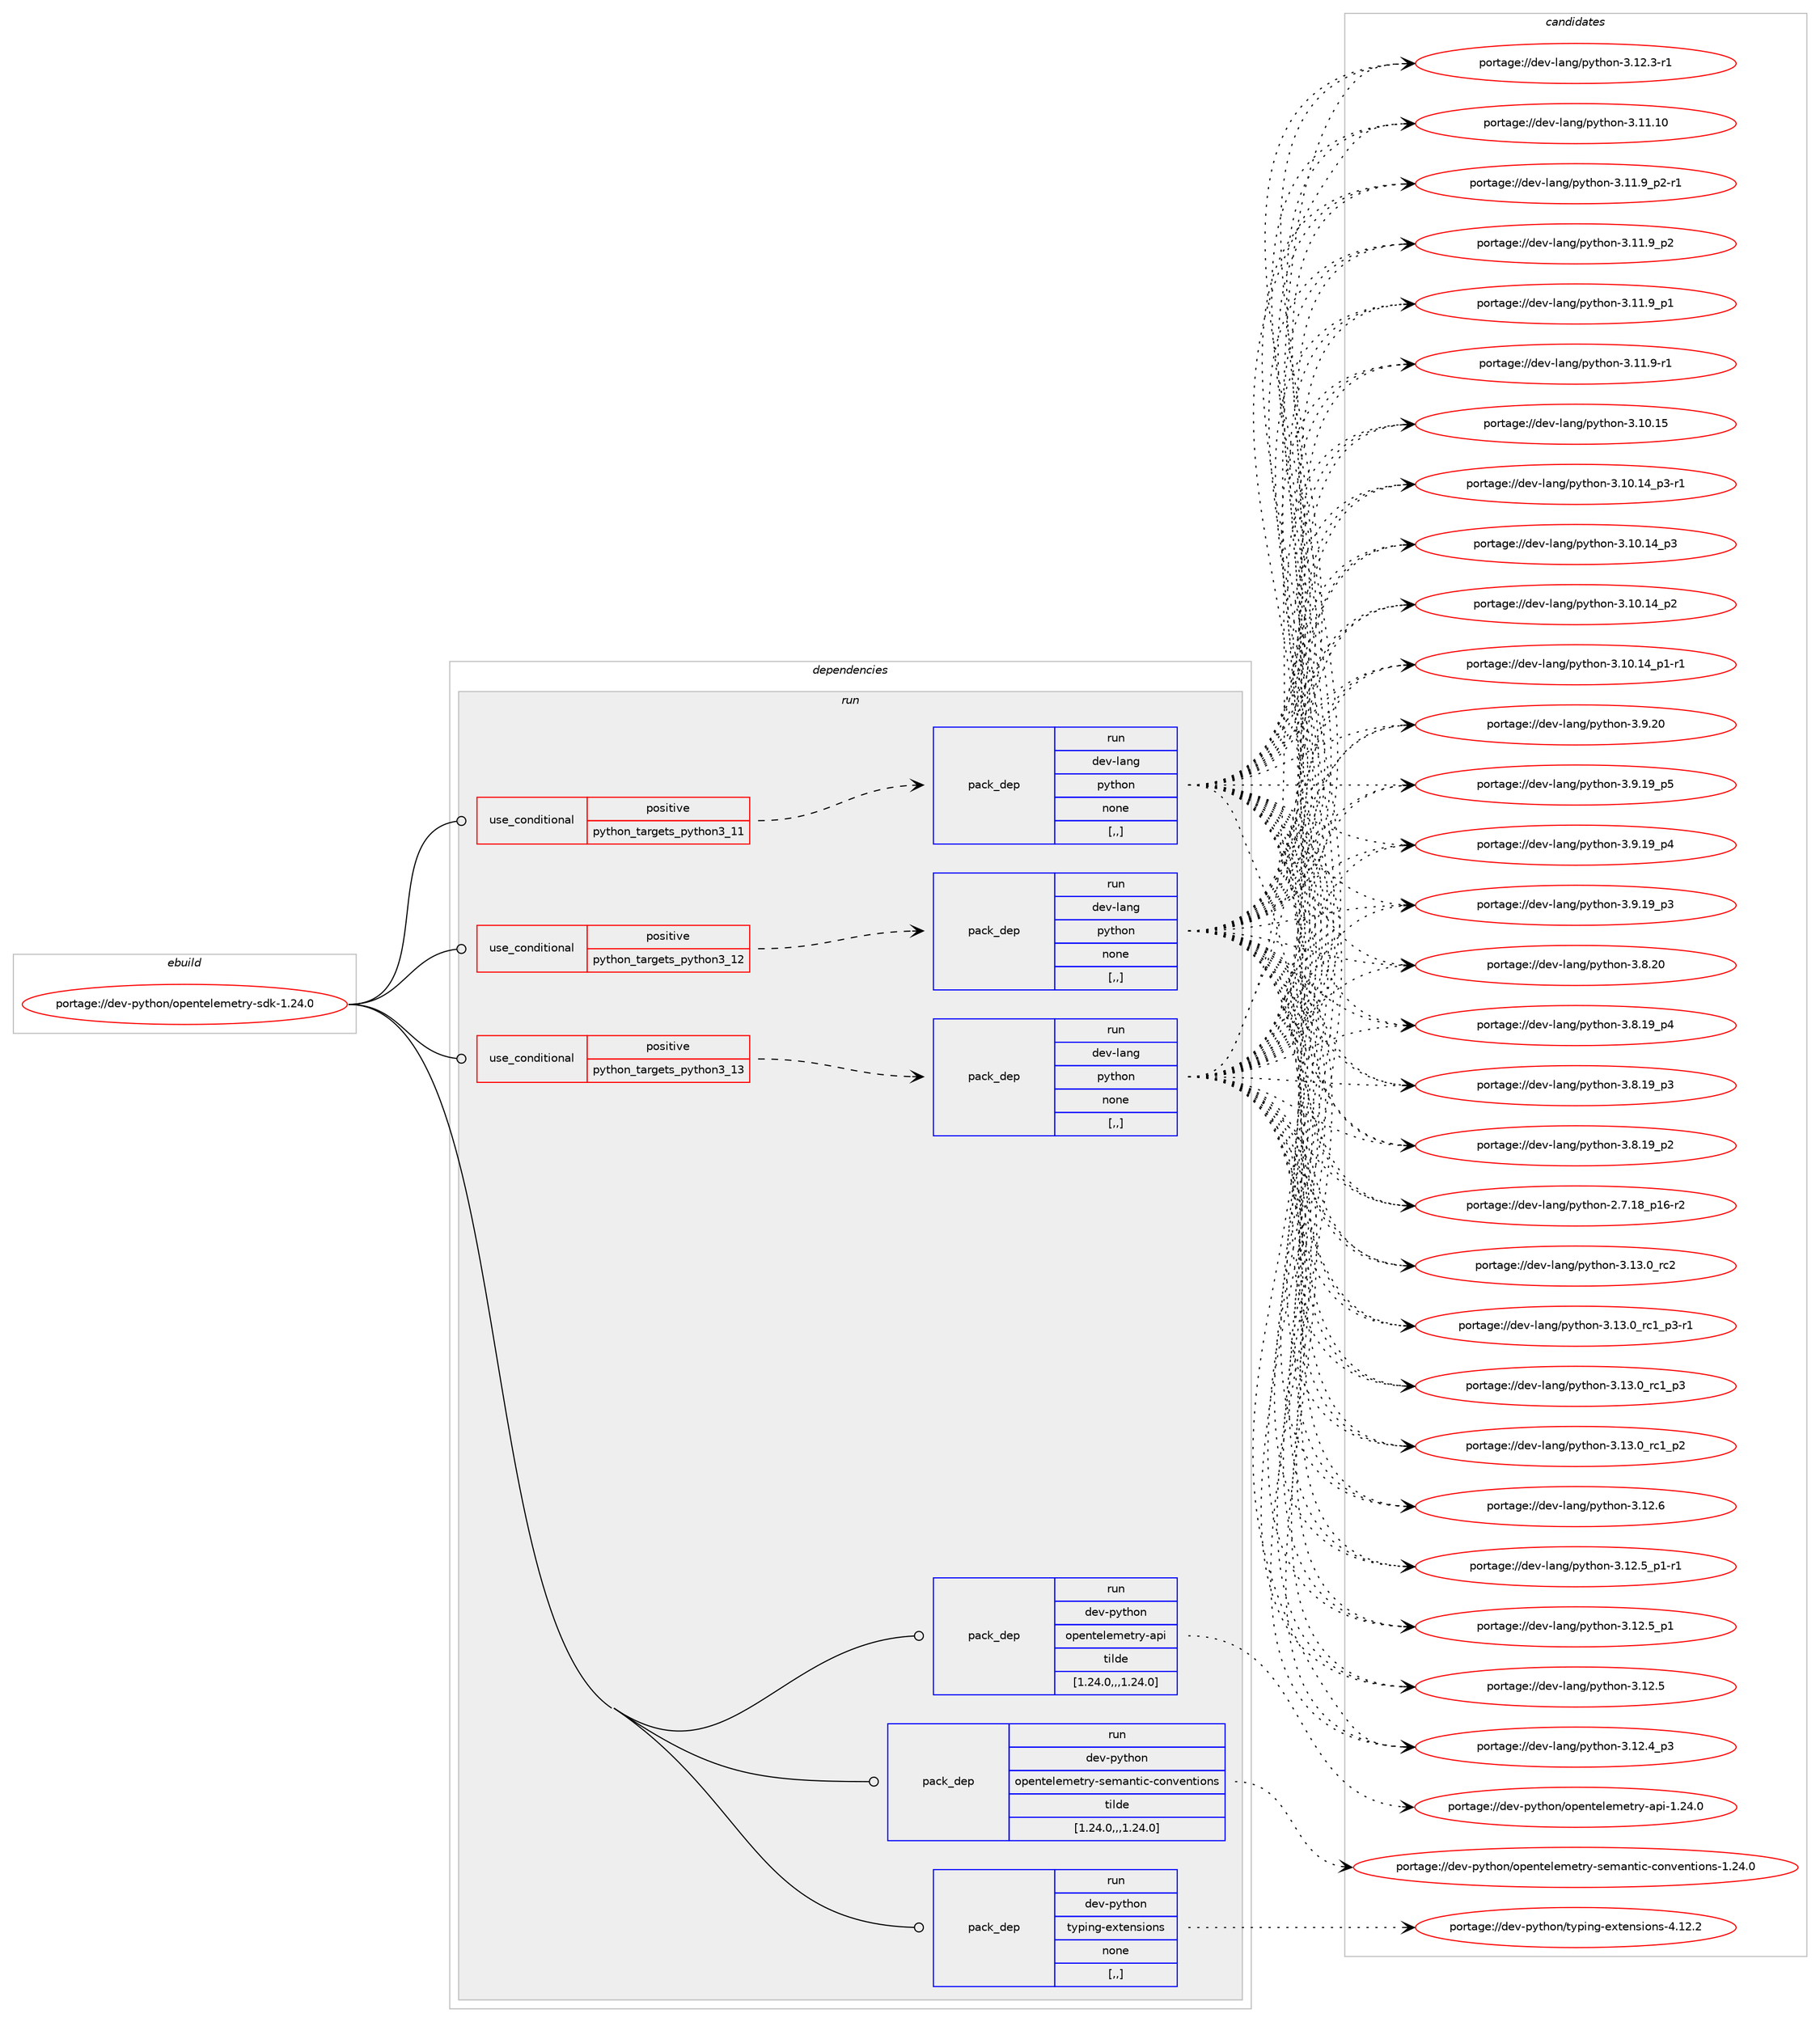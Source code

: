 digraph prolog {

# *************
# Graph options
# *************

newrank=true;
concentrate=true;
compound=true;
graph [rankdir=LR,fontname=Helvetica,fontsize=10,ranksep=1.5];#, ranksep=2.5, nodesep=0.2];
edge  [arrowhead=vee];
node  [fontname=Helvetica,fontsize=10];

# **********
# The ebuild
# **********

subgraph cluster_leftcol {
color=gray;
label=<<i>ebuild</i>>;
id [label="portage://dev-python/opentelemetry-sdk-1.24.0", color=red, width=4, href="../dev-python/opentelemetry-sdk-1.24.0.svg"];
}

# ****************
# The dependencies
# ****************

subgraph cluster_midcol {
color=gray;
label=<<i>dependencies</i>>;
subgraph cluster_compile {
fillcolor="#eeeeee";
style=filled;
label=<<i>compile</i>>;
}
subgraph cluster_compileandrun {
fillcolor="#eeeeee";
style=filled;
label=<<i>compile and run</i>>;
}
subgraph cluster_run {
fillcolor="#eeeeee";
style=filled;
label=<<i>run</i>>;
subgraph cond165918 {
dependency647755 [label=<<TABLE BORDER="0" CELLBORDER="1" CELLSPACING="0" CELLPADDING="4"><TR><TD ROWSPAN="3" CELLPADDING="10">use_conditional</TD></TR><TR><TD>positive</TD></TR><TR><TD>python_targets_python3_11</TD></TR></TABLE>>, shape=none, color=red];
subgraph pack477018 {
dependency647756 [label=<<TABLE BORDER="0" CELLBORDER="1" CELLSPACING="0" CELLPADDING="4" WIDTH="220"><TR><TD ROWSPAN="6" CELLPADDING="30">pack_dep</TD></TR><TR><TD WIDTH="110">run</TD></TR><TR><TD>dev-lang</TD></TR><TR><TD>python</TD></TR><TR><TD>none</TD></TR><TR><TD>[,,]</TD></TR></TABLE>>, shape=none, color=blue];
}
dependency647755:e -> dependency647756:w [weight=20,style="dashed",arrowhead="vee"];
}
id:e -> dependency647755:w [weight=20,style="solid",arrowhead="odot"];
subgraph cond165919 {
dependency647757 [label=<<TABLE BORDER="0" CELLBORDER="1" CELLSPACING="0" CELLPADDING="4"><TR><TD ROWSPAN="3" CELLPADDING="10">use_conditional</TD></TR><TR><TD>positive</TD></TR><TR><TD>python_targets_python3_12</TD></TR></TABLE>>, shape=none, color=red];
subgraph pack477019 {
dependency647758 [label=<<TABLE BORDER="0" CELLBORDER="1" CELLSPACING="0" CELLPADDING="4" WIDTH="220"><TR><TD ROWSPAN="6" CELLPADDING="30">pack_dep</TD></TR><TR><TD WIDTH="110">run</TD></TR><TR><TD>dev-lang</TD></TR><TR><TD>python</TD></TR><TR><TD>none</TD></TR><TR><TD>[,,]</TD></TR></TABLE>>, shape=none, color=blue];
}
dependency647757:e -> dependency647758:w [weight=20,style="dashed",arrowhead="vee"];
}
id:e -> dependency647757:w [weight=20,style="solid",arrowhead="odot"];
subgraph cond165920 {
dependency647759 [label=<<TABLE BORDER="0" CELLBORDER="1" CELLSPACING="0" CELLPADDING="4"><TR><TD ROWSPAN="3" CELLPADDING="10">use_conditional</TD></TR><TR><TD>positive</TD></TR><TR><TD>python_targets_python3_13</TD></TR></TABLE>>, shape=none, color=red];
subgraph pack477020 {
dependency647760 [label=<<TABLE BORDER="0" CELLBORDER="1" CELLSPACING="0" CELLPADDING="4" WIDTH="220"><TR><TD ROWSPAN="6" CELLPADDING="30">pack_dep</TD></TR><TR><TD WIDTH="110">run</TD></TR><TR><TD>dev-lang</TD></TR><TR><TD>python</TD></TR><TR><TD>none</TD></TR><TR><TD>[,,]</TD></TR></TABLE>>, shape=none, color=blue];
}
dependency647759:e -> dependency647760:w [weight=20,style="dashed",arrowhead="vee"];
}
id:e -> dependency647759:w [weight=20,style="solid",arrowhead="odot"];
subgraph pack477021 {
dependency647761 [label=<<TABLE BORDER="0" CELLBORDER="1" CELLSPACING="0" CELLPADDING="4" WIDTH="220"><TR><TD ROWSPAN="6" CELLPADDING="30">pack_dep</TD></TR><TR><TD WIDTH="110">run</TD></TR><TR><TD>dev-python</TD></TR><TR><TD>opentelemetry-api</TD></TR><TR><TD>tilde</TD></TR><TR><TD>[1.24.0,,,1.24.0]</TD></TR></TABLE>>, shape=none, color=blue];
}
id:e -> dependency647761:w [weight=20,style="solid",arrowhead="odot"];
subgraph pack477022 {
dependency647762 [label=<<TABLE BORDER="0" CELLBORDER="1" CELLSPACING="0" CELLPADDING="4" WIDTH="220"><TR><TD ROWSPAN="6" CELLPADDING="30">pack_dep</TD></TR><TR><TD WIDTH="110">run</TD></TR><TR><TD>dev-python</TD></TR><TR><TD>opentelemetry-semantic-conventions</TD></TR><TR><TD>tilde</TD></TR><TR><TD>[1.24.0,,,1.24.0]</TD></TR></TABLE>>, shape=none, color=blue];
}
id:e -> dependency647762:w [weight=20,style="solid",arrowhead="odot"];
subgraph pack477023 {
dependency647763 [label=<<TABLE BORDER="0" CELLBORDER="1" CELLSPACING="0" CELLPADDING="4" WIDTH="220"><TR><TD ROWSPAN="6" CELLPADDING="30">pack_dep</TD></TR><TR><TD WIDTH="110">run</TD></TR><TR><TD>dev-python</TD></TR><TR><TD>typing-extensions</TD></TR><TR><TD>none</TD></TR><TR><TD>[,,]</TD></TR></TABLE>>, shape=none, color=blue];
}
id:e -> dependency647763:w [weight=20,style="solid",arrowhead="odot"];
}
}

# **************
# The candidates
# **************

subgraph cluster_choices {
rank=same;
color=gray;
label=<<i>candidates</i>>;

subgraph choice477018 {
color=black;
nodesep=1;
choice10010111845108971101034711212111610411111045514649514648951149950 [label="portage://dev-lang/python-3.13.0_rc2", color=red, width=4,href="../dev-lang/python-3.13.0_rc2.svg"];
choice1001011184510897110103471121211161041111104551464951464895114994995112514511449 [label="portage://dev-lang/python-3.13.0_rc1_p3-r1", color=red, width=4,href="../dev-lang/python-3.13.0_rc1_p3-r1.svg"];
choice100101118451089711010347112121116104111110455146495146489511499499511251 [label="portage://dev-lang/python-3.13.0_rc1_p3", color=red, width=4,href="../dev-lang/python-3.13.0_rc1_p3.svg"];
choice100101118451089711010347112121116104111110455146495146489511499499511250 [label="portage://dev-lang/python-3.13.0_rc1_p2", color=red, width=4,href="../dev-lang/python-3.13.0_rc1_p2.svg"];
choice10010111845108971101034711212111610411111045514649504654 [label="portage://dev-lang/python-3.12.6", color=red, width=4,href="../dev-lang/python-3.12.6.svg"];
choice1001011184510897110103471121211161041111104551464950465395112494511449 [label="portage://dev-lang/python-3.12.5_p1-r1", color=red, width=4,href="../dev-lang/python-3.12.5_p1-r1.svg"];
choice100101118451089711010347112121116104111110455146495046539511249 [label="portage://dev-lang/python-3.12.5_p1", color=red, width=4,href="../dev-lang/python-3.12.5_p1.svg"];
choice10010111845108971101034711212111610411111045514649504653 [label="portage://dev-lang/python-3.12.5", color=red, width=4,href="../dev-lang/python-3.12.5.svg"];
choice100101118451089711010347112121116104111110455146495046529511251 [label="portage://dev-lang/python-3.12.4_p3", color=red, width=4,href="../dev-lang/python-3.12.4_p3.svg"];
choice100101118451089711010347112121116104111110455146495046514511449 [label="portage://dev-lang/python-3.12.3-r1", color=red, width=4,href="../dev-lang/python-3.12.3-r1.svg"];
choice1001011184510897110103471121211161041111104551464949464948 [label="portage://dev-lang/python-3.11.10", color=red, width=4,href="../dev-lang/python-3.11.10.svg"];
choice1001011184510897110103471121211161041111104551464949465795112504511449 [label="portage://dev-lang/python-3.11.9_p2-r1", color=red, width=4,href="../dev-lang/python-3.11.9_p2-r1.svg"];
choice100101118451089711010347112121116104111110455146494946579511250 [label="portage://dev-lang/python-3.11.9_p2", color=red, width=4,href="../dev-lang/python-3.11.9_p2.svg"];
choice100101118451089711010347112121116104111110455146494946579511249 [label="portage://dev-lang/python-3.11.9_p1", color=red, width=4,href="../dev-lang/python-3.11.9_p1.svg"];
choice100101118451089711010347112121116104111110455146494946574511449 [label="portage://dev-lang/python-3.11.9-r1", color=red, width=4,href="../dev-lang/python-3.11.9-r1.svg"];
choice1001011184510897110103471121211161041111104551464948464953 [label="portage://dev-lang/python-3.10.15", color=red, width=4,href="../dev-lang/python-3.10.15.svg"];
choice100101118451089711010347112121116104111110455146494846495295112514511449 [label="portage://dev-lang/python-3.10.14_p3-r1", color=red, width=4,href="../dev-lang/python-3.10.14_p3-r1.svg"];
choice10010111845108971101034711212111610411111045514649484649529511251 [label="portage://dev-lang/python-3.10.14_p3", color=red, width=4,href="../dev-lang/python-3.10.14_p3.svg"];
choice10010111845108971101034711212111610411111045514649484649529511250 [label="portage://dev-lang/python-3.10.14_p2", color=red, width=4,href="../dev-lang/python-3.10.14_p2.svg"];
choice100101118451089711010347112121116104111110455146494846495295112494511449 [label="portage://dev-lang/python-3.10.14_p1-r1", color=red, width=4,href="../dev-lang/python-3.10.14_p1-r1.svg"];
choice10010111845108971101034711212111610411111045514657465048 [label="portage://dev-lang/python-3.9.20", color=red, width=4,href="../dev-lang/python-3.9.20.svg"];
choice100101118451089711010347112121116104111110455146574649579511253 [label="portage://dev-lang/python-3.9.19_p5", color=red, width=4,href="../dev-lang/python-3.9.19_p5.svg"];
choice100101118451089711010347112121116104111110455146574649579511252 [label="portage://dev-lang/python-3.9.19_p4", color=red, width=4,href="../dev-lang/python-3.9.19_p4.svg"];
choice100101118451089711010347112121116104111110455146574649579511251 [label="portage://dev-lang/python-3.9.19_p3", color=red, width=4,href="../dev-lang/python-3.9.19_p3.svg"];
choice10010111845108971101034711212111610411111045514656465048 [label="portage://dev-lang/python-3.8.20", color=red, width=4,href="../dev-lang/python-3.8.20.svg"];
choice100101118451089711010347112121116104111110455146564649579511252 [label="portage://dev-lang/python-3.8.19_p4", color=red, width=4,href="../dev-lang/python-3.8.19_p4.svg"];
choice100101118451089711010347112121116104111110455146564649579511251 [label="portage://dev-lang/python-3.8.19_p3", color=red, width=4,href="../dev-lang/python-3.8.19_p3.svg"];
choice100101118451089711010347112121116104111110455146564649579511250 [label="portage://dev-lang/python-3.8.19_p2", color=red, width=4,href="../dev-lang/python-3.8.19_p2.svg"];
choice100101118451089711010347112121116104111110455046554649569511249544511450 [label="portage://dev-lang/python-2.7.18_p16-r2", color=red, width=4,href="../dev-lang/python-2.7.18_p16-r2.svg"];
dependency647756:e -> choice10010111845108971101034711212111610411111045514649514648951149950:w [style=dotted,weight="100"];
dependency647756:e -> choice1001011184510897110103471121211161041111104551464951464895114994995112514511449:w [style=dotted,weight="100"];
dependency647756:e -> choice100101118451089711010347112121116104111110455146495146489511499499511251:w [style=dotted,weight="100"];
dependency647756:e -> choice100101118451089711010347112121116104111110455146495146489511499499511250:w [style=dotted,weight="100"];
dependency647756:e -> choice10010111845108971101034711212111610411111045514649504654:w [style=dotted,weight="100"];
dependency647756:e -> choice1001011184510897110103471121211161041111104551464950465395112494511449:w [style=dotted,weight="100"];
dependency647756:e -> choice100101118451089711010347112121116104111110455146495046539511249:w [style=dotted,weight="100"];
dependency647756:e -> choice10010111845108971101034711212111610411111045514649504653:w [style=dotted,weight="100"];
dependency647756:e -> choice100101118451089711010347112121116104111110455146495046529511251:w [style=dotted,weight="100"];
dependency647756:e -> choice100101118451089711010347112121116104111110455146495046514511449:w [style=dotted,weight="100"];
dependency647756:e -> choice1001011184510897110103471121211161041111104551464949464948:w [style=dotted,weight="100"];
dependency647756:e -> choice1001011184510897110103471121211161041111104551464949465795112504511449:w [style=dotted,weight="100"];
dependency647756:e -> choice100101118451089711010347112121116104111110455146494946579511250:w [style=dotted,weight="100"];
dependency647756:e -> choice100101118451089711010347112121116104111110455146494946579511249:w [style=dotted,weight="100"];
dependency647756:e -> choice100101118451089711010347112121116104111110455146494946574511449:w [style=dotted,weight="100"];
dependency647756:e -> choice1001011184510897110103471121211161041111104551464948464953:w [style=dotted,weight="100"];
dependency647756:e -> choice100101118451089711010347112121116104111110455146494846495295112514511449:w [style=dotted,weight="100"];
dependency647756:e -> choice10010111845108971101034711212111610411111045514649484649529511251:w [style=dotted,weight="100"];
dependency647756:e -> choice10010111845108971101034711212111610411111045514649484649529511250:w [style=dotted,weight="100"];
dependency647756:e -> choice100101118451089711010347112121116104111110455146494846495295112494511449:w [style=dotted,weight="100"];
dependency647756:e -> choice10010111845108971101034711212111610411111045514657465048:w [style=dotted,weight="100"];
dependency647756:e -> choice100101118451089711010347112121116104111110455146574649579511253:w [style=dotted,weight="100"];
dependency647756:e -> choice100101118451089711010347112121116104111110455146574649579511252:w [style=dotted,weight="100"];
dependency647756:e -> choice100101118451089711010347112121116104111110455146574649579511251:w [style=dotted,weight="100"];
dependency647756:e -> choice10010111845108971101034711212111610411111045514656465048:w [style=dotted,weight="100"];
dependency647756:e -> choice100101118451089711010347112121116104111110455146564649579511252:w [style=dotted,weight="100"];
dependency647756:e -> choice100101118451089711010347112121116104111110455146564649579511251:w [style=dotted,weight="100"];
dependency647756:e -> choice100101118451089711010347112121116104111110455146564649579511250:w [style=dotted,weight="100"];
dependency647756:e -> choice100101118451089711010347112121116104111110455046554649569511249544511450:w [style=dotted,weight="100"];
}
subgraph choice477019 {
color=black;
nodesep=1;
choice10010111845108971101034711212111610411111045514649514648951149950 [label="portage://dev-lang/python-3.13.0_rc2", color=red, width=4,href="../dev-lang/python-3.13.0_rc2.svg"];
choice1001011184510897110103471121211161041111104551464951464895114994995112514511449 [label="portage://dev-lang/python-3.13.0_rc1_p3-r1", color=red, width=4,href="../dev-lang/python-3.13.0_rc1_p3-r1.svg"];
choice100101118451089711010347112121116104111110455146495146489511499499511251 [label="portage://dev-lang/python-3.13.0_rc1_p3", color=red, width=4,href="../dev-lang/python-3.13.0_rc1_p3.svg"];
choice100101118451089711010347112121116104111110455146495146489511499499511250 [label="portage://dev-lang/python-3.13.0_rc1_p2", color=red, width=4,href="../dev-lang/python-3.13.0_rc1_p2.svg"];
choice10010111845108971101034711212111610411111045514649504654 [label="portage://dev-lang/python-3.12.6", color=red, width=4,href="../dev-lang/python-3.12.6.svg"];
choice1001011184510897110103471121211161041111104551464950465395112494511449 [label="portage://dev-lang/python-3.12.5_p1-r1", color=red, width=4,href="../dev-lang/python-3.12.5_p1-r1.svg"];
choice100101118451089711010347112121116104111110455146495046539511249 [label="portage://dev-lang/python-3.12.5_p1", color=red, width=4,href="../dev-lang/python-3.12.5_p1.svg"];
choice10010111845108971101034711212111610411111045514649504653 [label="portage://dev-lang/python-3.12.5", color=red, width=4,href="../dev-lang/python-3.12.5.svg"];
choice100101118451089711010347112121116104111110455146495046529511251 [label="portage://dev-lang/python-3.12.4_p3", color=red, width=4,href="../dev-lang/python-3.12.4_p3.svg"];
choice100101118451089711010347112121116104111110455146495046514511449 [label="portage://dev-lang/python-3.12.3-r1", color=red, width=4,href="../dev-lang/python-3.12.3-r1.svg"];
choice1001011184510897110103471121211161041111104551464949464948 [label="portage://dev-lang/python-3.11.10", color=red, width=4,href="../dev-lang/python-3.11.10.svg"];
choice1001011184510897110103471121211161041111104551464949465795112504511449 [label="portage://dev-lang/python-3.11.9_p2-r1", color=red, width=4,href="../dev-lang/python-3.11.9_p2-r1.svg"];
choice100101118451089711010347112121116104111110455146494946579511250 [label="portage://dev-lang/python-3.11.9_p2", color=red, width=4,href="../dev-lang/python-3.11.9_p2.svg"];
choice100101118451089711010347112121116104111110455146494946579511249 [label="portage://dev-lang/python-3.11.9_p1", color=red, width=4,href="../dev-lang/python-3.11.9_p1.svg"];
choice100101118451089711010347112121116104111110455146494946574511449 [label="portage://dev-lang/python-3.11.9-r1", color=red, width=4,href="../dev-lang/python-3.11.9-r1.svg"];
choice1001011184510897110103471121211161041111104551464948464953 [label="portage://dev-lang/python-3.10.15", color=red, width=4,href="../dev-lang/python-3.10.15.svg"];
choice100101118451089711010347112121116104111110455146494846495295112514511449 [label="portage://dev-lang/python-3.10.14_p3-r1", color=red, width=4,href="../dev-lang/python-3.10.14_p3-r1.svg"];
choice10010111845108971101034711212111610411111045514649484649529511251 [label="portage://dev-lang/python-3.10.14_p3", color=red, width=4,href="../dev-lang/python-3.10.14_p3.svg"];
choice10010111845108971101034711212111610411111045514649484649529511250 [label="portage://dev-lang/python-3.10.14_p2", color=red, width=4,href="../dev-lang/python-3.10.14_p2.svg"];
choice100101118451089711010347112121116104111110455146494846495295112494511449 [label="portage://dev-lang/python-3.10.14_p1-r1", color=red, width=4,href="../dev-lang/python-3.10.14_p1-r1.svg"];
choice10010111845108971101034711212111610411111045514657465048 [label="portage://dev-lang/python-3.9.20", color=red, width=4,href="../dev-lang/python-3.9.20.svg"];
choice100101118451089711010347112121116104111110455146574649579511253 [label="portage://dev-lang/python-3.9.19_p5", color=red, width=4,href="../dev-lang/python-3.9.19_p5.svg"];
choice100101118451089711010347112121116104111110455146574649579511252 [label="portage://dev-lang/python-3.9.19_p4", color=red, width=4,href="../dev-lang/python-3.9.19_p4.svg"];
choice100101118451089711010347112121116104111110455146574649579511251 [label="portage://dev-lang/python-3.9.19_p3", color=red, width=4,href="../dev-lang/python-3.9.19_p3.svg"];
choice10010111845108971101034711212111610411111045514656465048 [label="portage://dev-lang/python-3.8.20", color=red, width=4,href="../dev-lang/python-3.8.20.svg"];
choice100101118451089711010347112121116104111110455146564649579511252 [label="portage://dev-lang/python-3.8.19_p4", color=red, width=4,href="../dev-lang/python-3.8.19_p4.svg"];
choice100101118451089711010347112121116104111110455146564649579511251 [label="portage://dev-lang/python-3.8.19_p3", color=red, width=4,href="../dev-lang/python-3.8.19_p3.svg"];
choice100101118451089711010347112121116104111110455146564649579511250 [label="portage://dev-lang/python-3.8.19_p2", color=red, width=4,href="../dev-lang/python-3.8.19_p2.svg"];
choice100101118451089711010347112121116104111110455046554649569511249544511450 [label="portage://dev-lang/python-2.7.18_p16-r2", color=red, width=4,href="../dev-lang/python-2.7.18_p16-r2.svg"];
dependency647758:e -> choice10010111845108971101034711212111610411111045514649514648951149950:w [style=dotted,weight="100"];
dependency647758:e -> choice1001011184510897110103471121211161041111104551464951464895114994995112514511449:w [style=dotted,weight="100"];
dependency647758:e -> choice100101118451089711010347112121116104111110455146495146489511499499511251:w [style=dotted,weight="100"];
dependency647758:e -> choice100101118451089711010347112121116104111110455146495146489511499499511250:w [style=dotted,weight="100"];
dependency647758:e -> choice10010111845108971101034711212111610411111045514649504654:w [style=dotted,weight="100"];
dependency647758:e -> choice1001011184510897110103471121211161041111104551464950465395112494511449:w [style=dotted,weight="100"];
dependency647758:e -> choice100101118451089711010347112121116104111110455146495046539511249:w [style=dotted,weight="100"];
dependency647758:e -> choice10010111845108971101034711212111610411111045514649504653:w [style=dotted,weight="100"];
dependency647758:e -> choice100101118451089711010347112121116104111110455146495046529511251:w [style=dotted,weight="100"];
dependency647758:e -> choice100101118451089711010347112121116104111110455146495046514511449:w [style=dotted,weight="100"];
dependency647758:e -> choice1001011184510897110103471121211161041111104551464949464948:w [style=dotted,weight="100"];
dependency647758:e -> choice1001011184510897110103471121211161041111104551464949465795112504511449:w [style=dotted,weight="100"];
dependency647758:e -> choice100101118451089711010347112121116104111110455146494946579511250:w [style=dotted,weight="100"];
dependency647758:e -> choice100101118451089711010347112121116104111110455146494946579511249:w [style=dotted,weight="100"];
dependency647758:e -> choice100101118451089711010347112121116104111110455146494946574511449:w [style=dotted,weight="100"];
dependency647758:e -> choice1001011184510897110103471121211161041111104551464948464953:w [style=dotted,weight="100"];
dependency647758:e -> choice100101118451089711010347112121116104111110455146494846495295112514511449:w [style=dotted,weight="100"];
dependency647758:e -> choice10010111845108971101034711212111610411111045514649484649529511251:w [style=dotted,weight="100"];
dependency647758:e -> choice10010111845108971101034711212111610411111045514649484649529511250:w [style=dotted,weight="100"];
dependency647758:e -> choice100101118451089711010347112121116104111110455146494846495295112494511449:w [style=dotted,weight="100"];
dependency647758:e -> choice10010111845108971101034711212111610411111045514657465048:w [style=dotted,weight="100"];
dependency647758:e -> choice100101118451089711010347112121116104111110455146574649579511253:w [style=dotted,weight="100"];
dependency647758:e -> choice100101118451089711010347112121116104111110455146574649579511252:w [style=dotted,weight="100"];
dependency647758:e -> choice100101118451089711010347112121116104111110455146574649579511251:w [style=dotted,weight="100"];
dependency647758:e -> choice10010111845108971101034711212111610411111045514656465048:w [style=dotted,weight="100"];
dependency647758:e -> choice100101118451089711010347112121116104111110455146564649579511252:w [style=dotted,weight="100"];
dependency647758:e -> choice100101118451089711010347112121116104111110455146564649579511251:w [style=dotted,weight="100"];
dependency647758:e -> choice100101118451089711010347112121116104111110455146564649579511250:w [style=dotted,weight="100"];
dependency647758:e -> choice100101118451089711010347112121116104111110455046554649569511249544511450:w [style=dotted,weight="100"];
}
subgraph choice477020 {
color=black;
nodesep=1;
choice10010111845108971101034711212111610411111045514649514648951149950 [label="portage://dev-lang/python-3.13.0_rc2", color=red, width=4,href="../dev-lang/python-3.13.0_rc2.svg"];
choice1001011184510897110103471121211161041111104551464951464895114994995112514511449 [label="portage://dev-lang/python-3.13.0_rc1_p3-r1", color=red, width=4,href="../dev-lang/python-3.13.0_rc1_p3-r1.svg"];
choice100101118451089711010347112121116104111110455146495146489511499499511251 [label="portage://dev-lang/python-3.13.0_rc1_p3", color=red, width=4,href="../dev-lang/python-3.13.0_rc1_p3.svg"];
choice100101118451089711010347112121116104111110455146495146489511499499511250 [label="portage://dev-lang/python-3.13.0_rc1_p2", color=red, width=4,href="../dev-lang/python-3.13.0_rc1_p2.svg"];
choice10010111845108971101034711212111610411111045514649504654 [label="portage://dev-lang/python-3.12.6", color=red, width=4,href="../dev-lang/python-3.12.6.svg"];
choice1001011184510897110103471121211161041111104551464950465395112494511449 [label="portage://dev-lang/python-3.12.5_p1-r1", color=red, width=4,href="../dev-lang/python-3.12.5_p1-r1.svg"];
choice100101118451089711010347112121116104111110455146495046539511249 [label="portage://dev-lang/python-3.12.5_p1", color=red, width=4,href="../dev-lang/python-3.12.5_p1.svg"];
choice10010111845108971101034711212111610411111045514649504653 [label="portage://dev-lang/python-3.12.5", color=red, width=4,href="../dev-lang/python-3.12.5.svg"];
choice100101118451089711010347112121116104111110455146495046529511251 [label="portage://dev-lang/python-3.12.4_p3", color=red, width=4,href="../dev-lang/python-3.12.4_p3.svg"];
choice100101118451089711010347112121116104111110455146495046514511449 [label="portage://dev-lang/python-3.12.3-r1", color=red, width=4,href="../dev-lang/python-3.12.3-r1.svg"];
choice1001011184510897110103471121211161041111104551464949464948 [label="portage://dev-lang/python-3.11.10", color=red, width=4,href="../dev-lang/python-3.11.10.svg"];
choice1001011184510897110103471121211161041111104551464949465795112504511449 [label="portage://dev-lang/python-3.11.9_p2-r1", color=red, width=4,href="../dev-lang/python-3.11.9_p2-r1.svg"];
choice100101118451089711010347112121116104111110455146494946579511250 [label="portage://dev-lang/python-3.11.9_p2", color=red, width=4,href="../dev-lang/python-3.11.9_p2.svg"];
choice100101118451089711010347112121116104111110455146494946579511249 [label="portage://dev-lang/python-3.11.9_p1", color=red, width=4,href="../dev-lang/python-3.11.9_p1.svg"];
choice100101118451089711010347112121116104111110455146494946574511449 [label="portage://dev-lang/python-3.11.9-r1", color=red, width=4,href="../dev-lang/python-3.11.9-r1.svg"];
choice1001011184510897110103471121211161041111104551464948464953 [label="portage://dev-lang/python-3.10.15", color=red, width=4,href="../dev-lang/python-3.10.15.svg"];
choice100101118451089711010347112121116104111110455146494846495295112514511449 [label="portage://dev-lang/python-3.10.14_p3-r1", color=red, width=4,href="../dev-lang/python-3.10.14_p3-r1.svg"];
choice10010111845108971101034711212111610411111045514649484649529511251 [label="portage://dev-lang/python-3.10.14_p3", color=red, width=4,href="../dev-lang/python-3.10.14_p3.svg"];
choice10010111845108971101034711212111610411111045514649484649529511250 [label="portage://dev-lang/python-3.10.14_p2", color=red, width=4,href="../dev-lang/python-3.10.14_p2.svg"];
choice100101118451089711010347112121116104111110455146494846495295112494511449 [label="portage://dev-lang/python-3.10.14_p1-r1", color=red, width=4,href="../dev-lang/python-3.10.14_p1-r1.svg"];
choice10010111845108971101034711212111610411111045514657465048 [label="portage://dev-lang/python-3.9.20", color=red, width=4,href="../dev-lang/python-3.9.20.svg"];
choice100101118451089711010347112121116104111110455146574649579511253 [label="portage://dev-lang/python-3.9.19_p5", color=red, width=4,href="../dev-lang/python-3.9.19_p5.svg"];
choice100101118451089711010347112121116104111110455146574649579511252 [label="portage://dev-lang/python-3.9.19_p4", color=red, width=4,href="../dev-lang/python-3.9.19_p4.svg"];
choice100101118451089711010347112121116104111110455146574649579511251 [label="portage://dev-lang/python-3.9.19_p3", color=red, width=4,href="../dev-lang/python-3.9.19_p3.svg"];
choice10010111845108971101034711212111610411111045514656465048 [label="portage://dev-lang/python-3.8.20", color=red, width=4,href="../dev-lang/python-3.8.20.svg"];
choice100101118451089711010347112121116104111110455146564649579511252 [label="portage://dev-lang/python-3.8.19_p4", color=red, width=4,href="../dev-lang/python-3.8.19_p4.svg"];
choice100101118451089711010347112121116104111110455146564649579511251 [label="portage://dev-lang/python-3.8.19_p3", color=red, width=4,href="../dev-lang/python-3.8.19_p3.svg"];
choice100101118451089711010347112121116104111110455146564649579511250 [label="portage://dev-lang/python-3.8.19_p2", color=red, width=4,href="../dev-lang/python-3.8.19_p2.svg"];
choice100101118451089711010347112121116104111110455046554649569511249544511450 [label="portage://dev-lang/python-2.7.18_p16-r2", color=red, width=4,href="../dev-lang/python-2.7.18_p16-r2.svg"];
dependency647760:e -> choice10010111845108971101034711212111610411111045514649514648951149950:w [style=dotted,weight="100"];
dependency647760:e -> choice1001011184510897110103471121211161041111104551464951464895114994995112514511449:w [style=dotted,weight="100"];
dependency647760:e -> choice100101118451089711010347112121116104111110455146495146489511499499511251:w [style=dotted,weight="100"];
dependency647760:e -> choice100101118451089711010347112121116104111110455146495146489511499499511250:w [style=dotted,weight="100"];
dependency647760:e -> choice10010111845108971101034711212111610411111045514649504654:w [style=dotted,weight="100"];
dependency647760:e -> choice1001011184510897110103471121211161041111104551464950465395112494511449:w [style=dotted,weight="100"];
dependency647760:e -> choice100101118451089711010347112121116104111110455146495046539511249:w [style=dotted,weight="100"];
dependency647760:e -> choice10010111845108971101034711212111610411111045514649504653:w [style=dotted,weight="100"];
dependency647760:e -> choice100101118451089711010347112121116104111110455146495046529511251:w [style=dotted,weight="100"];
dependency647760:e -> choice100101118451089711010347112121116104111110455146495046514511449:w [style=dotted,weight="100"];
dependency647760:e -> choice1001011184510897110103471121211161041111104551464949464948:w [style=dotted,weight="100"];
dependency647760:e -> choice1001011184510897110103471121211161041111104551464949465795112504511449:w [style=dotted,weight="100"];
dependency647760:e -> choice100101118451089711010347112121116104111110455146494946579511250:w [style=dotted,weight="100"];
dependency647760:e -> choice100101118451089711010347112121116104111110455146494946579511249:w [style=dotted,weight="100"];
dependency647760:e -> choice100101118451089711010347112121116104111110455146494946574511449:w [style=dotted,weight="100"];
dependency647760:e -> choice1001011184510897110103471121211161041111104551464948464953:w [style=dotted,weight="100"];
dependency647760:e -> choice100101118451089711010347112121116104111110455146494846495295112514511449:w [style=dotted,weight="100"];
dependency647760:e -> choice10010111845108971101034711212111610411111045514649484649529511251:w [style=dotted,weight="100"];
dependency647760:e -> choice10010111845108971101034711212111610411111045514649484649529511250:w [style=dotted,weight="100"];
dependency647760:e -> choice100101118451089711010347112121116104111110455146494846495295112494511449:w [style=dotted,weight="100"];
dependency647760:e -> choice10010111845108971101034711212111610411111045514657465048:w [style=dotted,weight="100"];
dependency647760:e -> choice100101118451089711010347112121116104111110455146574649579511253:w [style=dotted,weight="100"];
dependency647760:e -> choice100101118451089711010347112121116104111110455146574649579511252:w [style=dotted,weight="100"];
dependency647760:e -> choice100101118451089711010347112121116104111110455146574649579511251:w [style=dotted,weight="100"];
dependency647760:e -> choice10010111845108971101034711212111610411111045514656465048:w [style=dotted,weight="100"];
dependency647760:e -> choice100101118451089711010347112121116104111110455146564649579511252:w [style=dotted,weight="100"];
dependency647760:e -> choice100101118451089711010347112121116104111110455146564649579511251:w [style=dotted,weight="100"];
dependency647760:e -> choice100101118451089711010347112121116104111110455146564649579511250:w [style=dotted,weight="100"];
dependency647760:e -> choice100101118451089711010347112121116104111110455046554649569511249544511450:w [style=dotted,weight="100"];
}
subgraph choice477021 {
color=black;
nodesep=1;
choice1001011184511212111610411111047111112101110116101108101109101116114121459711210545494650524648 [label="portage://dev-python/opentelemetry-api-1.24.0", color=red, width=4,href="../dev-python/opentelemetry-api-1.24.0.svg"];
dependency647761:e -> choice1001011184511212111610411111047111112101110116101108101109101116114121459711210545494650524648:w [style=dotted,weight="100"];
}
subgraph choice477022 {
color=black;
nodesep=1;
choice1001011184511212111610411111047111112101110116101108101109101116114121451151011099711011610599459911111011810111011610511111011545494650524648 [label="portage://dev-python/opentelemetry-semantic-conventions-1.24.0", color=red, width=4,href="../dev-python/opentelemetry-semantic-conventions-1.24.0.svg"];
dependency647762:e -> choice1001011184511212111610411111047111112101110116101108101109101116114121451151011099711011610599459911111011810111011610511111011545494650524648:w [style=dotted,weight="100"];
}
subgraph choice477023 {
color=black;
nodesep=1;
choice10010111845112121116104111110471161211121051101034510112011610111011510511111011545524649504650 [label="portage://dev-python/typing-extensions-4.12.2", color=red, width=4,href="../dev-python/typing-extensions-4.12.2.svg"];
dependency647763:e -> choice10010111845112121116104111110471161211121051101034510112011610111011510511111011545524649504650:w [style=dotted,weight="100"];
}
}

}
